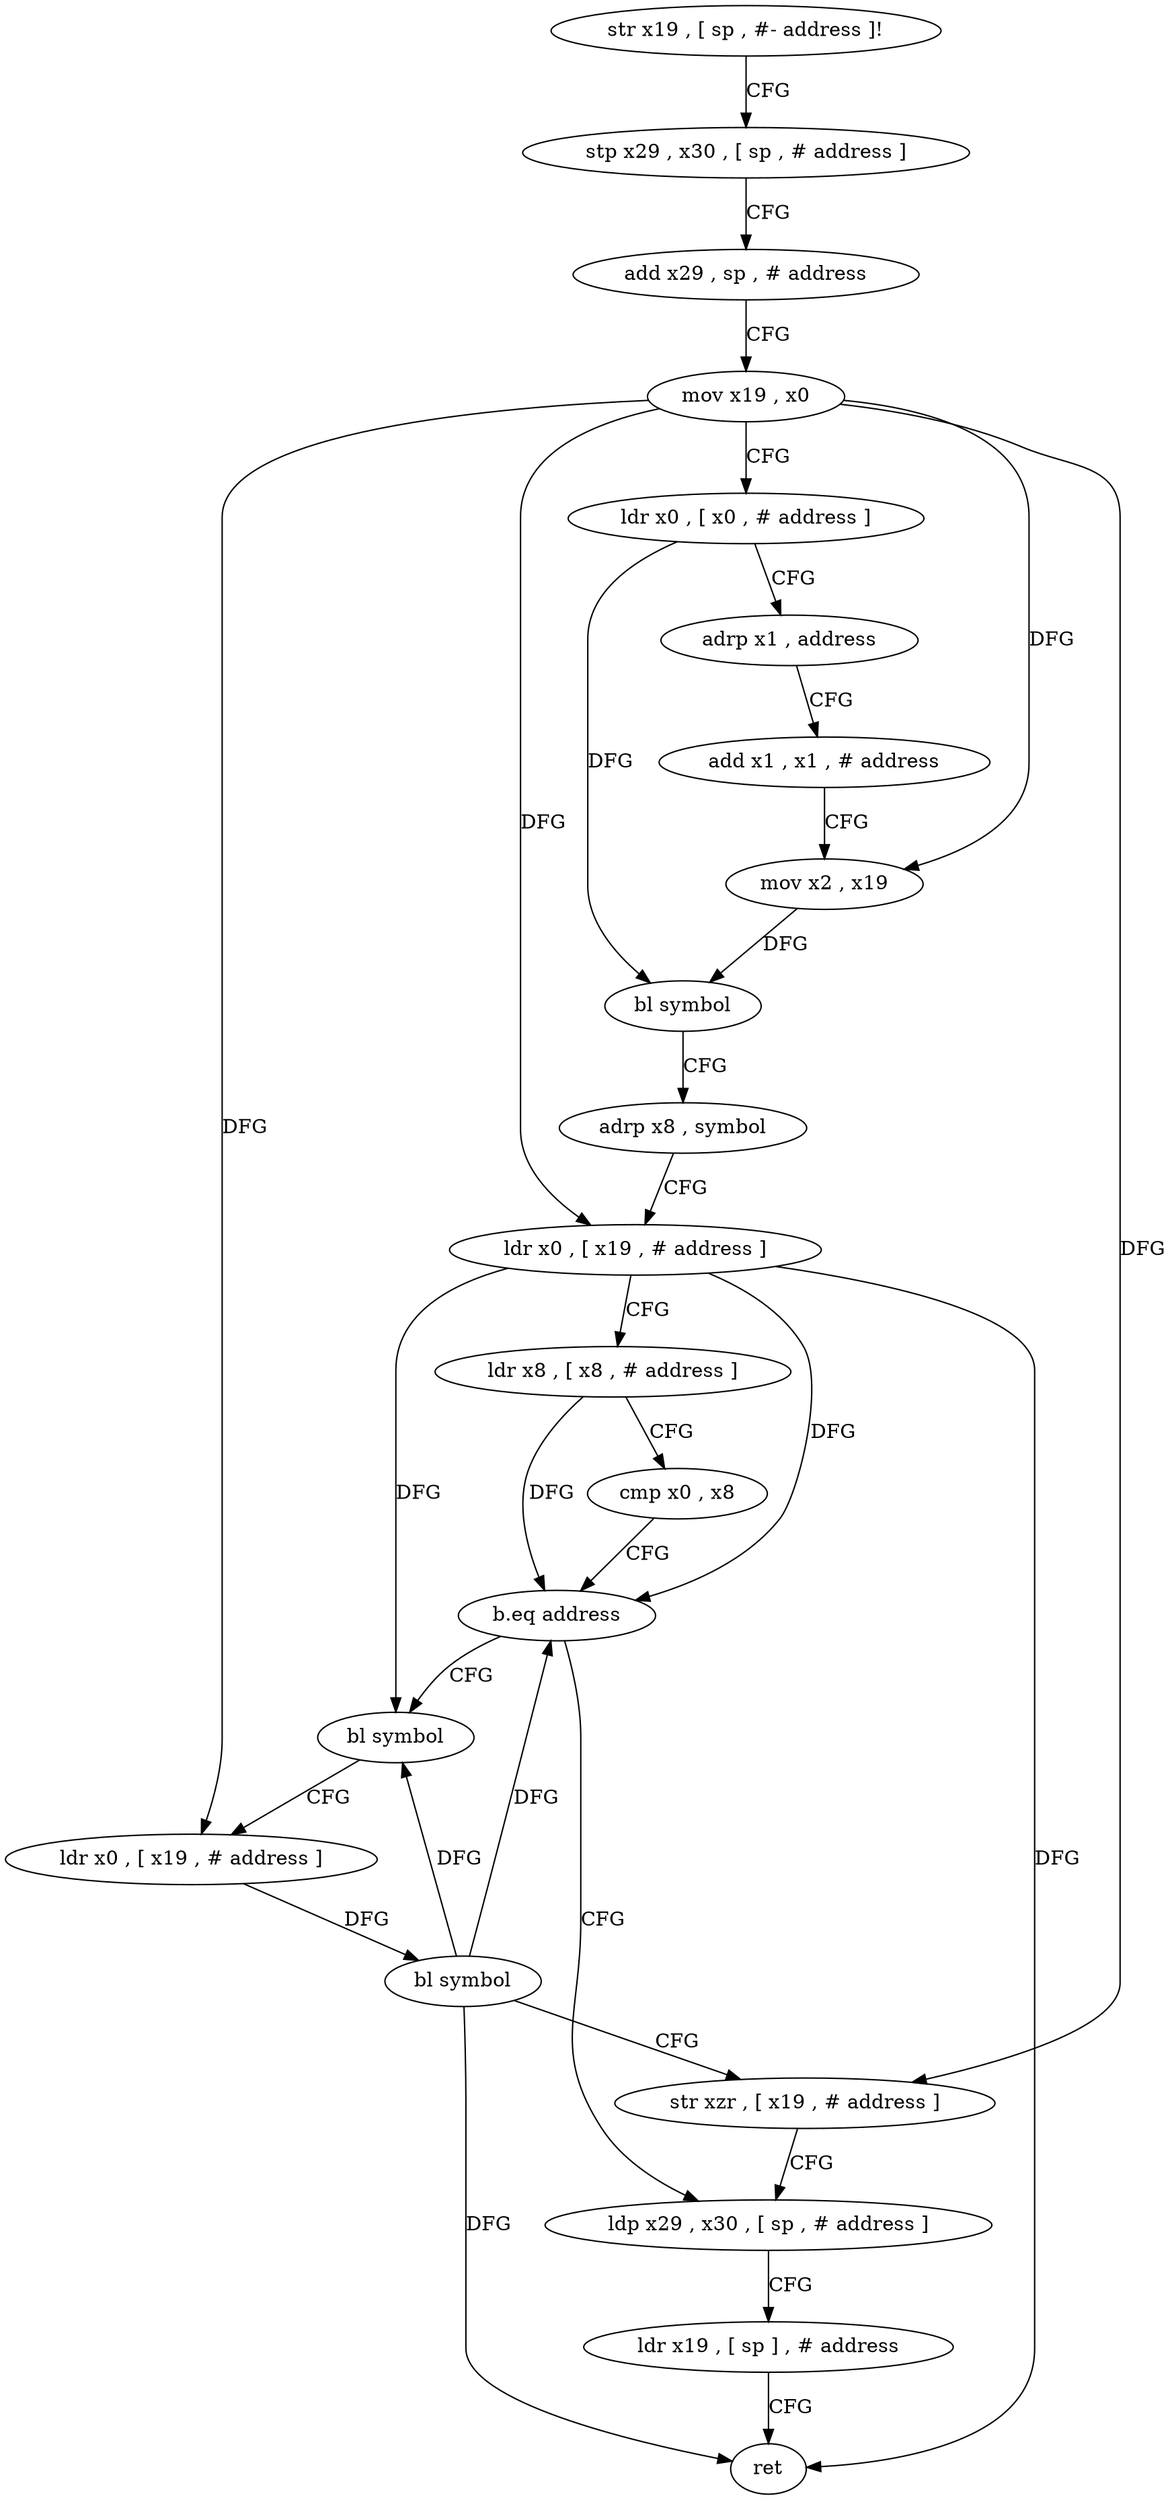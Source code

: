 digraph "func" {
"4233708" [label = "str x19 , [ sp , #- address ]!" ]
"4233712" [label = "stp x29 , x30 , [ sp , # address ]" ]
"4233716" [label = "add x29 , sp , # address" ]
"4233720" [label = "mov x19 , x0" ]
"4233724" [label = "ldr x0 , [ x0 , # address ]" ]
"4233728" [label = "adrp x1 , address" ]
"4233732" [label = "add x1 , x1 , # address" ]
"4233736" [label = "mov x2 , x19" ]
"4233740" [label = "bl symbol" ]
"4233744" [label = "adrp x8 , symbol" ]
"4233748" [label = "ldr x0 , [ x19 , # address ]" ]
"4233752" [label = "ldr x8 , [ x8 , # address ]" ]
"4233756" [label = "cmp x0 , x8" ]
"4233760" [label = "b.eq address" ]
"4233780" [label = "ldp x29 , x30 , [ sp , # address ]" ]
"4233764" [label = "bl symbol" ]
"4233784" [label = "ldr x19 , [ sp ] , # address" ]
"4233788" [label = "ret" ]
"4233768" [label = "ldr x0 , [ x19 , # address ]" ]
"4233772" [label = "bl symbol" ]
"4233776" [label = "str xzr , [ x19 , # address ]" ]
"4233708" -> "4233712" [ label = "CFG" ]
"4233712" -> "4233716" [ label = "CFG" ]
"4233716" -> "4233720" [ label = "CFG" ]
"4233720" -> "4233724" [ label = "CFG" ]
"4233720" -> "4233736" [ label = "DFG" ]
"4233720" -> "4233748" [ label = "DFG" ]
"4233720" -> "4233768" [ label = "DFG" ]
"4233720" -> "4233776" [ label = "DFG" ]
"4233724" -> "4233728" [ label = "CFG" ]
"4233724" -> "4233740" [ label = "DFG" ]
"4233728" -> "4233732" [ label = "CFG" ]
"4233732" -> "4233736" [ label = "CFG" ]
"4233736" -> "4233740" [ label = "DFG" ]
"4233740" -> "4233744" [ label = "CFG" ]
"4233744" -> "4233748" [ label = "CFG" ]
"4233748" -> "4233752" [ label = "CFG" ]
"4233748" -> "4233760" [ label = "DFG" ]
"4233748" -> "4233788" [ label = "DFG" ]
"4233748" -> "4233764" [ label = "DFG" ]
"4233752" -> "4233756" [ label = "CFG" ]
"4233752" -> "4233760" [ label = "DFG" ]
"4233756" -> "4233760" [ label = "CFG" ]
"4233760" -> "4233780" [ label = "CFG" ]
"4233760" -> "4233764" [ label = "CFG" ]
"4233780" -> "4233784" [ label = "CFG" ]
"4233764" -> "4233768" [ label = "CFG" ]
"4233784" -> "4233788" [ label = "CFG" ]
"4233768" -> "4233772" [ label = "DFG" ]
"4233772" -> "4233776" [ label = "CFG" ]
"4233772" -> "4233764" [ label = "DFG" ]
"4233772" -> "4233760" [ label = "DFG" ]
"4233772" -> "4233788" [ label = "DFG" ]
"4233776" -> "4233780" [ label = "CFG" ]
}
